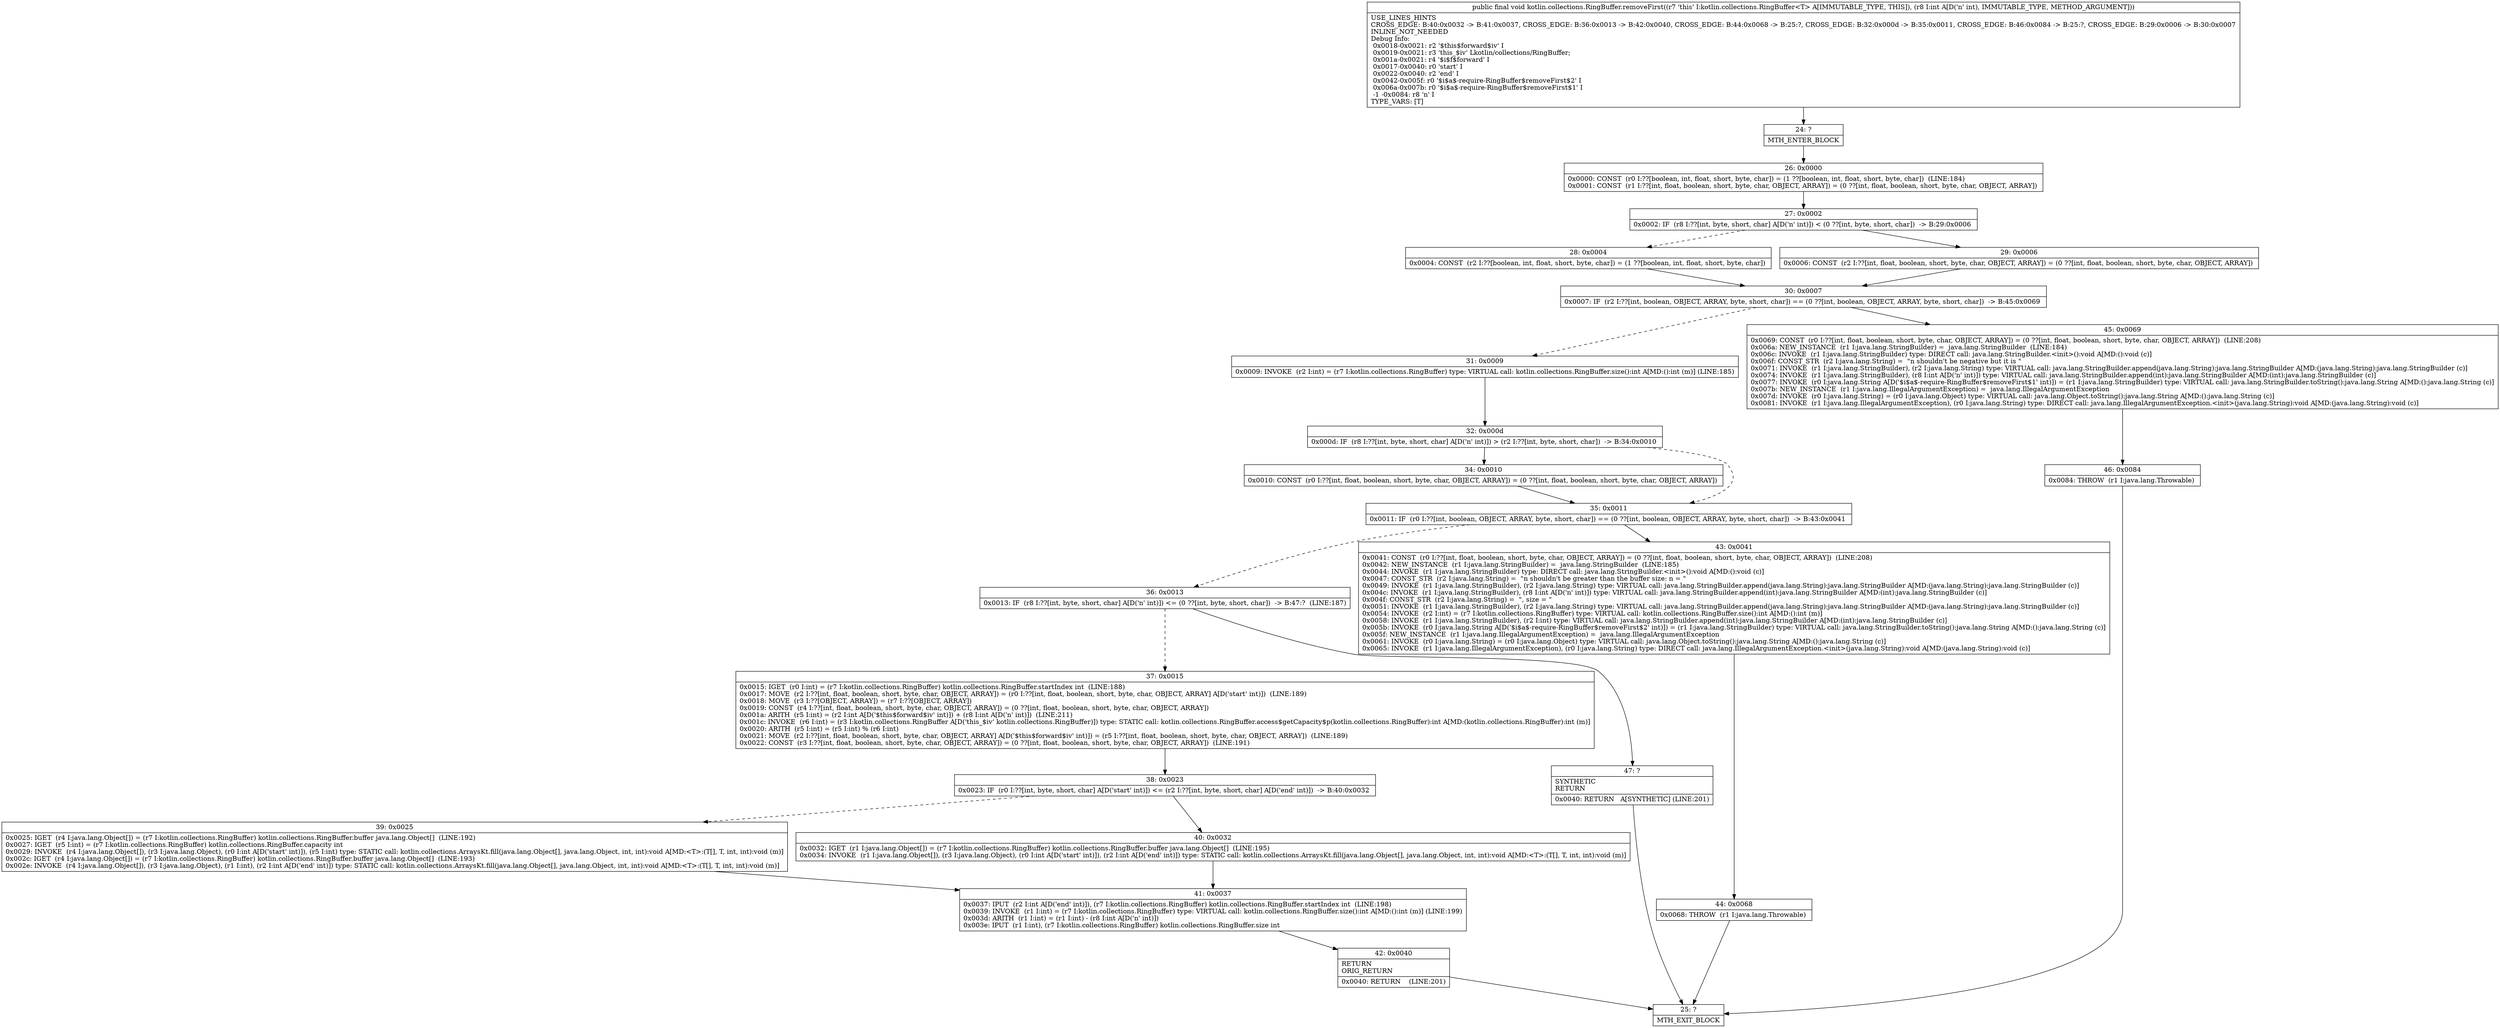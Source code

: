 digraph "CFG forkotlin.collections.RingBuffer.removeFirst(I)V" {
Node_24 [shape=record,label="{24\:\ ?|MTH_ENTER_BLOCK\l}"];
Node_26 [shape=record,label="{26\:\ 0x0000|0x0000: CONST  (r0 I:??[boolean, int, float, short, byte, char]) = (1 ??[boolean, int, float, short, byte, char])  (LINE:184)\l0x0001: CONST  (r1 I:??[int, float, boolean, short, byte, char, OBJECT, ARRAY]) = (0 ??[int, float, boolean, short, byte, char, OBJECT, ARRAY]) \l}"];
Node_27 [shape=record,label="{27\:\ 0x0002|0x0002: IF  (r8 I:??[int, byte, short, char] A[D('n' int)]) \< (0 ??[int, byte, short, char])  \-\> B:29:0x0006 \l}"];
Node_28 [shape=record,label="{28\:\ 0x0004|0x0004: CONST  (r2 I:??[boolean, int, float, short, byte, char]) = (1 ??[boolean, int, float, short, byte, char]) \l}"];
Node_30 [shape=record,label="{30\:\ 0x0007|0x0007: IF  (r2 I:??[int, boolean, OBJECT, ARRAY, byte, short, char]) == (0 ??[int, boolean, OBJECT, ARRAY, byte, short, char])  \-\> B:45:0x0069 \l}"];
Node_31 [shape=record,label="{31\:\ 0x0009|0x0009: INVOKE  (r2 I:int) = (r7 I:kotlin.collections.RingBuffer) type: VIRTUAL call: kotlin.collections.RingBuffer.size():int A[MD:():int (m)] (LINE:185)\l}"];
Node_32 [shape=record,label="{32\:\ 0x000d|0x000d: IF  (r8 I:??[int, byte, short, char] A[D('n' int)]) \> (r2 I:??[int, byte, short, char])  \-\> B:34:0x0010 \l}"];
Node_34 [shape=record,label="{34\:\ 0x0010|0x0010: CONST  (r0 I:??[int, float, boolean, short, byte, char, OBJECT, ARRAY]) = (0 ??[int, float, boolean, short, byte, char, OBJECT, ARRAY]) \l}"];
Node_35 [shape=record,label="{35\:\ 0x0011|0x0011: IF  (r0 I:??[int, boolean, OBJECT, ARRAY, byte, short, char]) == (0 ??[int, boolean, OBJECT, ARRAY, byte, short, char])  \-\> B:43:0x0041 \l}"];
Node_36 [shape=record,label="{36\:\ 0x0013|0x0013: IF  (r8 I:??[int, byte, short, char] A[D('n' int)]) \<= (0 ??[int, byte, short, char])  \-\> B:47:?  (LINE:187)\l}"];
Node_37 [shape=record,label="{37\:\ 0x0015|0x0015: IGET  (r0 I:int) = (r7 I:kotlin.collections.RingBuffer) kotlin.collections.RingBuffer.startIndex int  (LINE:188)\l0x0017: MOVE  (r2 I:??[int, float, boolean, short, byte, char, OBJECT, ARRAY]) = (r0 I:??[int, float, boolean, short, byte, char, OBJECT, ARRAY] A[D('start' int)])  (LINE:189)\l0x0018: MOVE  (r3 I:??[OBJECT, ARRAY]) = (r7 I:??[OBJECT, ARRAY]) \l0x0019: CONST  (r4 I:??[int, float, boolean, short, byte, char, OBJECT, ARRAY]) = (0 ??[int, float, boolean, short, byte, char, OBJECT, ARRAY]) \l0x001a: ARITH  (r5 I:int) = (r2 I:int A[D('$this$forward$iv' int)]) + (r8 I:int A[D('n' int)])  (LINE:211)\l0x001c: INVOKE  (r6 I:int) = (r3 I:kotlin.collections.RingBuffer A[D('this_$iv' kotlin.collections.RingBuffer)]) type: STATIC call: kotlin.collections.RingBuffer.access$getCapacity$p(kotlin.collections.RingBuffer):int A[MD:(kotlin.collections.RingBuffer):int (m)]\l0x0020: ARITH  (r5 I:int) = (r5 I:int) % (r6 I:int) \l0x0021: MOVE  (r2 I:??[int, float, boolean, short, byte, char, OBJECT, ARRAY] A[D('$this$forward$iv' int)]) = (r5 I:??[int, float, boolean, short, byte, char, OBJECT, ARRAY])  (LINE:189)\l0x0022: CONST  (r3 I:??[int, float, boolean, short, byte, char, OBJECT, ARRAY]) = (0 ??[int, float, boolean, short, byte, char, OBJECT, ARRAY])  (LINE:191)\l}"];
Node_38 [shape=record,label="{38\:\ 0x0023|0x0023: IF  (r0 I:??[int, byte, short, char] A[D('start' int)]) \<= (r2 I:??[int, byte, short, char] A[D('end' int)])  \-\> B:40:0x0032 \l}"];
Node_39 [shape=record,label="{39\:\ 0x0025|0x0025: IGET  (r4 I:java.lang.Object[]) = (r7 I:kotlin.collections.RingBuffer) kotlin.collections.RingBuffer.buffer java.lang.Object[]  (LINE:192)\l0x0027: IGET  (r5 I:int) = (r7 I:kotlin.collections.RingBuffer) kotlin.collections.RingBuffer.capacity int \l0x0029: INVOKE  (r4 I:java.lang.Object[]), (r3 I:java.lang.Object), (r0 I:int A[D('start' int)]), (r5 I:int) type: STATIC call: kotlin.collections.ArraysKt.fill(java.lang.Object[], java.lang.Object, int, int):void A[MD:\<T\>:(T[], T, int, int):void (m)]\l0x002c: IGET  (r4 I:java.lang.Object[]) = (r7 I:kotlin.collections.RingBuffer) kotlin.collections.RingBuffer.buffer java.lang.Object[]  (LINE:193)\l0x002e: INVOKE  (r4 I:java.lang.Object[]), (r3 I:java.lang.Object), (r1 I:int), (r2 I:int A[D('end' int)]) type: STATIC call: kotlin.collections.ArraysKt.fill(java.lang.Object[], java.lang.Object, int, int):void A[MD:\<T\>:(T[], T, int, int):void (m)]\l}"];
Node_41 [shape=record,label="{41\:\ 0x0037|0x0037: IPUT  (r2 I:int A[D('end' int)]), (r7 I:kotlin.collections.RingBuffer) kotlin.collections.RingBuffer.startIndex int  (LINE:198)\l0x0039: INVOKE  (r1 I:int) = (r7 I:kotlin.collections.RingBuffer) type: VIRTUAL call: kotlin.collections.RingBuffer.size():int A[MD:():int (m)] (LINE:199)\l0x003d: ARITH  (r1 I:int) = (r1 I:int) \- (r8 I:int A[D('n' int)]) \l0x003e: IPUT  (r1 I:int), (r7 I:kotlin.collections.RingBuffer) kotlin.collections.RingBuffer.size int \l}"];
Node_42 [shape=record,label="{42\:\ 0x0040|RETURN\lORIG_RETURN\l|0x0040: RETURN    (LINE:201)\l}"];
Node_25 [shape=record,label="{25\:\ ?|MTH_EXIT_BLOCK\l}"];
Node_40 [shape=record,label="{40\:\ 0x0032|0x0032: IGET  (r1 I:java.lang.Object[]) = (r7 I:kotlin.collections.RingBuffer) kotlin.collections.RingBuffer.buffer java.lang.Object[]  (LINE:195)\l0x0034: INVOKE  (r1 I:java.lang.Object[]), (r3 I:java.lang.Object), (r0 I:int A[D('start' int)]), (r2 I:int A[D('end' int)]) type: STATIC call: kotlin.collections.ArraysKt.fill(java.lang.Object[], java.lang.Object, int, int):void A[MD:\<T\>:(T[], T, int, int):void (m)]\l}"];
Node_47 [shape=record,label="{47\:\ ?|SYNTHETIC\lRETURN\l|0x0040: RETURN   A[SYNTHETIC] (LINE:201)\l}"];
Node_43 [shape=record,label="{43\:\ 0x0041|0x0041: CONST  (r0 I:??[int, float, boolean, short, byte, char, OBJECT, ARRAY]) = (0 ??[int, float, boolean, short, byte, char, OBJECT, ARRAY])  (LINE:208)\l0x0042: NEW_INSTANCE  (r1 I:java.lang.StringBuilder) =  java.lang.StringBuilder  (LINE:185)\l0x0044: INVOKE  (r1 I:java.lang.StringBuilder) type: DIRECT call: java.lang.StringBuilder.\<init\>():void A[MD:():void (c)]\l0x0047: CONST_STR  (r2 I:java.lang.String) =  \"n shouldn't be greater than the buffer size: n = \" \l0x0049: INVOKE  (r1 I:java.lang.StringBuilder), (r2 I:java.lang.String) type: VIRTUAL call: java.lang.StringBuilder.append(java.lang.String):java.lang.StringBuilder A[MD:(java.lang.String):java.lang.StringBuilder (c)]\l0x004c: INVOKE  (r1 I:java.lang.StringBuilder), (r8 I:int A[D('n' int)]) type: VIRTUAL call: java.lang.StringBuilder.append(int):java.lang.StringBuilder A[MD:(int):java.lang.StringBuilder (c)]\l0x004f: CONST_STR  (r2 I:java.lang.String) =  \", size = \" \l0x0051: INVOKE  (r1 I:java.lang.StringBuilder), (r2 I:java.lang.String) type: VIRTUAL call: java.lang.StringBuilder.append(java.lang.String):java.lang.StringBuilder A[MD:(java.lang.String):java.lang.StringBuilder (c)]\l0x0054: INVOKE  (r2 I:int) = (r7 I:kotlin.collections.RingBuffer) type: VIRTUAL call: kotlin.collections.RingBuffer.size():int A[MD:():int (m)]\l0x0058: INVOKE  (r1 I:java.lang.StringBuilder), (r2 I:int) type: VIRTUAL call: java.lang.StringBuilder.append(int):java.lang.StringBuilder A[MD:(int):java.lang.StringBuilder (c)]\l0x005b: INVOKE  (r0 I:java.lang.String A[D('$i$a$\-require\-RingBuffer$removeFirst$2' int)]) = (r1 I:java.lang.StringBuilder) type: VIRTUAL call: java.lang.StringBuilder.toString():java.lang.String A[MD:():java.lang.String (c)]\l0x005f: NEW_INSTANCE  (r1 I:java.lang.IllegalArgumentException) =  java.lang.IllegalArgumentException \l0x0061: INVOKE  (r0 I:java.lang.String) = (r0 I:java.lang.Object) type: VIRTUAL call: java.lang.Object.toString():java.lang.String A[MD:():java.lang.String (c)]\l0x0065: INVOKE  (r1 I:java.lang.IllegalArgumentException), (r0 I:java.lang.String) type: DIRECT call: java.lang.IllegalArgumentException.\<init\>(java.lang.String):void A[MD:(java.lang.String):void (c)]\l}"];
Node_44 [shape=record,label="{44\:\ 0x0068|0x0068: THROW  (r1 I:java.lang.Throwable) \l}"];
Node_45 [shape=record,label="{45\:\ 0x0069|0x0069: CONST  (r0 I:??[int, float, boolean, short, byte, char, OBJECT, ARRAY]) = (0 ??[int, float, boolean, short, byte, char, OBJECT, ARRAY])  (LINE:208)\l0x006a: NEW_INSTANCE  (r1 I:java.lang.StringBuilder) =  java.lang.StringBuilder  (LINE:184)\l0x006c: INVOKE  (r1 I:java.lang.StringBuilder) type: DIRECT call: java.lang.StringBuilder.\<init\>():void A[MD:():void (c)]\l0x006f: CONST_STR  (r2 I:java.lang.String) =  \"n shouldn't be negative but it is \" \l0x0071: INVOKE  (r1 I:java.lang.StringBuilder), (r2 I:java.lang.String) type: VIRTUAL call: java.lang.StringBuilder.append(java.lang.String):java.lang.StringBuilder A[MD:(java.lang.String):java.lang.StringBuilder (c)]\l0x0074: INVOKE  (r1 I:java.lang.StringBuilder), (r8 I:int A[D('n' int)]) type: VIRTUAL call: java.lang.StringBuilder.append(int):java.lang.StringBuilder A[MD:(int):java.lang.StringBuilder (c)]\l0x0077: INVOKE  (r0 I:java.lang.String A[D('$i$a$\-require\-RingBuffer$removeFirst$1' int)]) = (r1 I:java.lang.StringBuilder) type: VIRTUAL call: java.lang.StringBuilder.toString():java.lang.String A[MD:():java.lang.String (c)]\l0x007b: NEW_INSTANCE  (r1 I:java.lang.IllegalArgumentException) =  java.lang.IllegalArgumentException \l0x007d: INVOKE  (r0 I:java.lang.String) = (r0 I:java.lang.Object) type: VIRTUAL call: java.lang.Object.toString():java.lang.String A[MD:():java.lang.String (c)]\l0x0081: INVOKE  (r1 I:java.lang.IllegalArgumentException), (r0 I:java.lang.String) type: DIRECT call: java.lang.IllegalArgumentException.\<init\>(java.lang.String):void A[MD:(java.lang.String):void (c)]\l}"];
Node_46 [shape=record,label="{46\:\ 0x0084|0x0084: THROW  (r1 I:java.lang.Throwable) \l}"];
Node_29 [shape=record,label="{29\:\ 0x0006|0x0006: CONST  (r2 I:??[int, float, boolean, short, byte, char, OBJECT, ARRAY]) = (0 ??[int, float, boolean, short, byte, char, OBJECT, ARRAY]) \l}"];
MethodNode[shape=record,label="{public final void kotlin.collections.RingBuffer.removeFirst((r7 'this' I:kotlin.collections.RingBuffer\<T\> A[IMMUTABLE_TYPE, THIS]), (r8 I:int A[D('n' int), IMMUTABLE_TYPE, METHOD_ARGUMENT]))  | USE_LINES_HINTS\lCROSS_EDGE: B:40:0x0032 \-\> B:41:0x0037, CROSS_EDGE: B:36:0x0013 \-\> B:42:0x0040, CROSS_EDGE: B:44:0x0068 \-\> B:25:?, CROSS_EDGE: B:32:0x000d \-\> B:35:0x0011, CROSS_EDGE: B:46:0x0084 \-\> B:25:?, CROSS_EDGE: B:29:0x0006 \-\> B:30:0x0007\lINLINE_NOT_NEEDED\lDebug Info:\l  0x0018\-0x0021: r2 '$this$forward$iv' I\l  0x0019\-0x0021: r3 'this_$iv' Lkotlin\/collections\/RingBuffer;\l  0x001a\-0x0021: r4 '$i$f$forward' I\l  0x0017\-0x0040: r0 'start' I\l  0x0022\-0x0040: r2 'end' I\l  0x0042\-0x005f: r0 '$i$a$\-require\-RingBuffer$removeFirst$2' I\l  0x006a\-0x007b: r0 '$i$a$\-require\-RingBuffer$removeFirst$1' I\l  \-1 \-0x0084: r8 'n' I\lTYPE_VARS: [T]\l}"];
MethodNode -> Node_24;Node_24 -> Node_26;
Node_26 -> Node_27;
Node_27 -> Node_28[style=dashed];
Node_27 -> Node_29;
Node_28 -> Node_30;
Node_30 -> Node_31[style=dashed];
Node_30 -> Node_45;
Node_31 -> Node_32;
Node_32 -> Node_34;
Node_32 -> Node_35[style=dashed];
Node_34 -> Node_35;
Node_35 -> Node_36[style=dashed];
Node_35 -> Node_43;
Node_36 -> Node_37[style=dashed];
Node_36 -> Node_47;
Node_37 -> Node_38;
Node_38 -> Node_39[style=dashed];
Node_38 -> Node_40;
Node_39 -> Node_41;
Node_41 -> Node_42;
Node_42 -> Node_25;
Node_40 -> Node_41;
Node_47 -> Node_25;
Node_43 -> Node_44;
Node_44 -> Node_25;
Node_45 -> Node_46;
Node_46 -> Node_25;
Node_29 -> Node_30;
}

